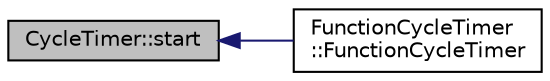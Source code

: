digraph "CycleTimer::start"
{
 // INTERACTIVE_SVG=YES
  edge [fontname="Helvetica",fontsize="10",labelfontname="Helvetica",labelfontsize="10"];
  node [fontname="Helvetica",fontsize="10",shape=record];
  rankdir="LR";
  Node1 [label="CycleTimer::start",height=0.2,width=0.4,color="black", fillcolor="grey75", style="filled", fontcolor="black"];
  Node1 -> Node2 [dir="back",color="midnightblue",fontsize="10",style="solid",fontname="Helvetica"];
  Node2 [label="FunctionCycleTimer\l::FunctionCycleTimer",height=0.2,width=0.4,color="black", fillcolor="white", style="filled",URL="$dc/d12/class_function_cycle_timer.html#af1697f163a02c6188e407711be192fb6"];
}
